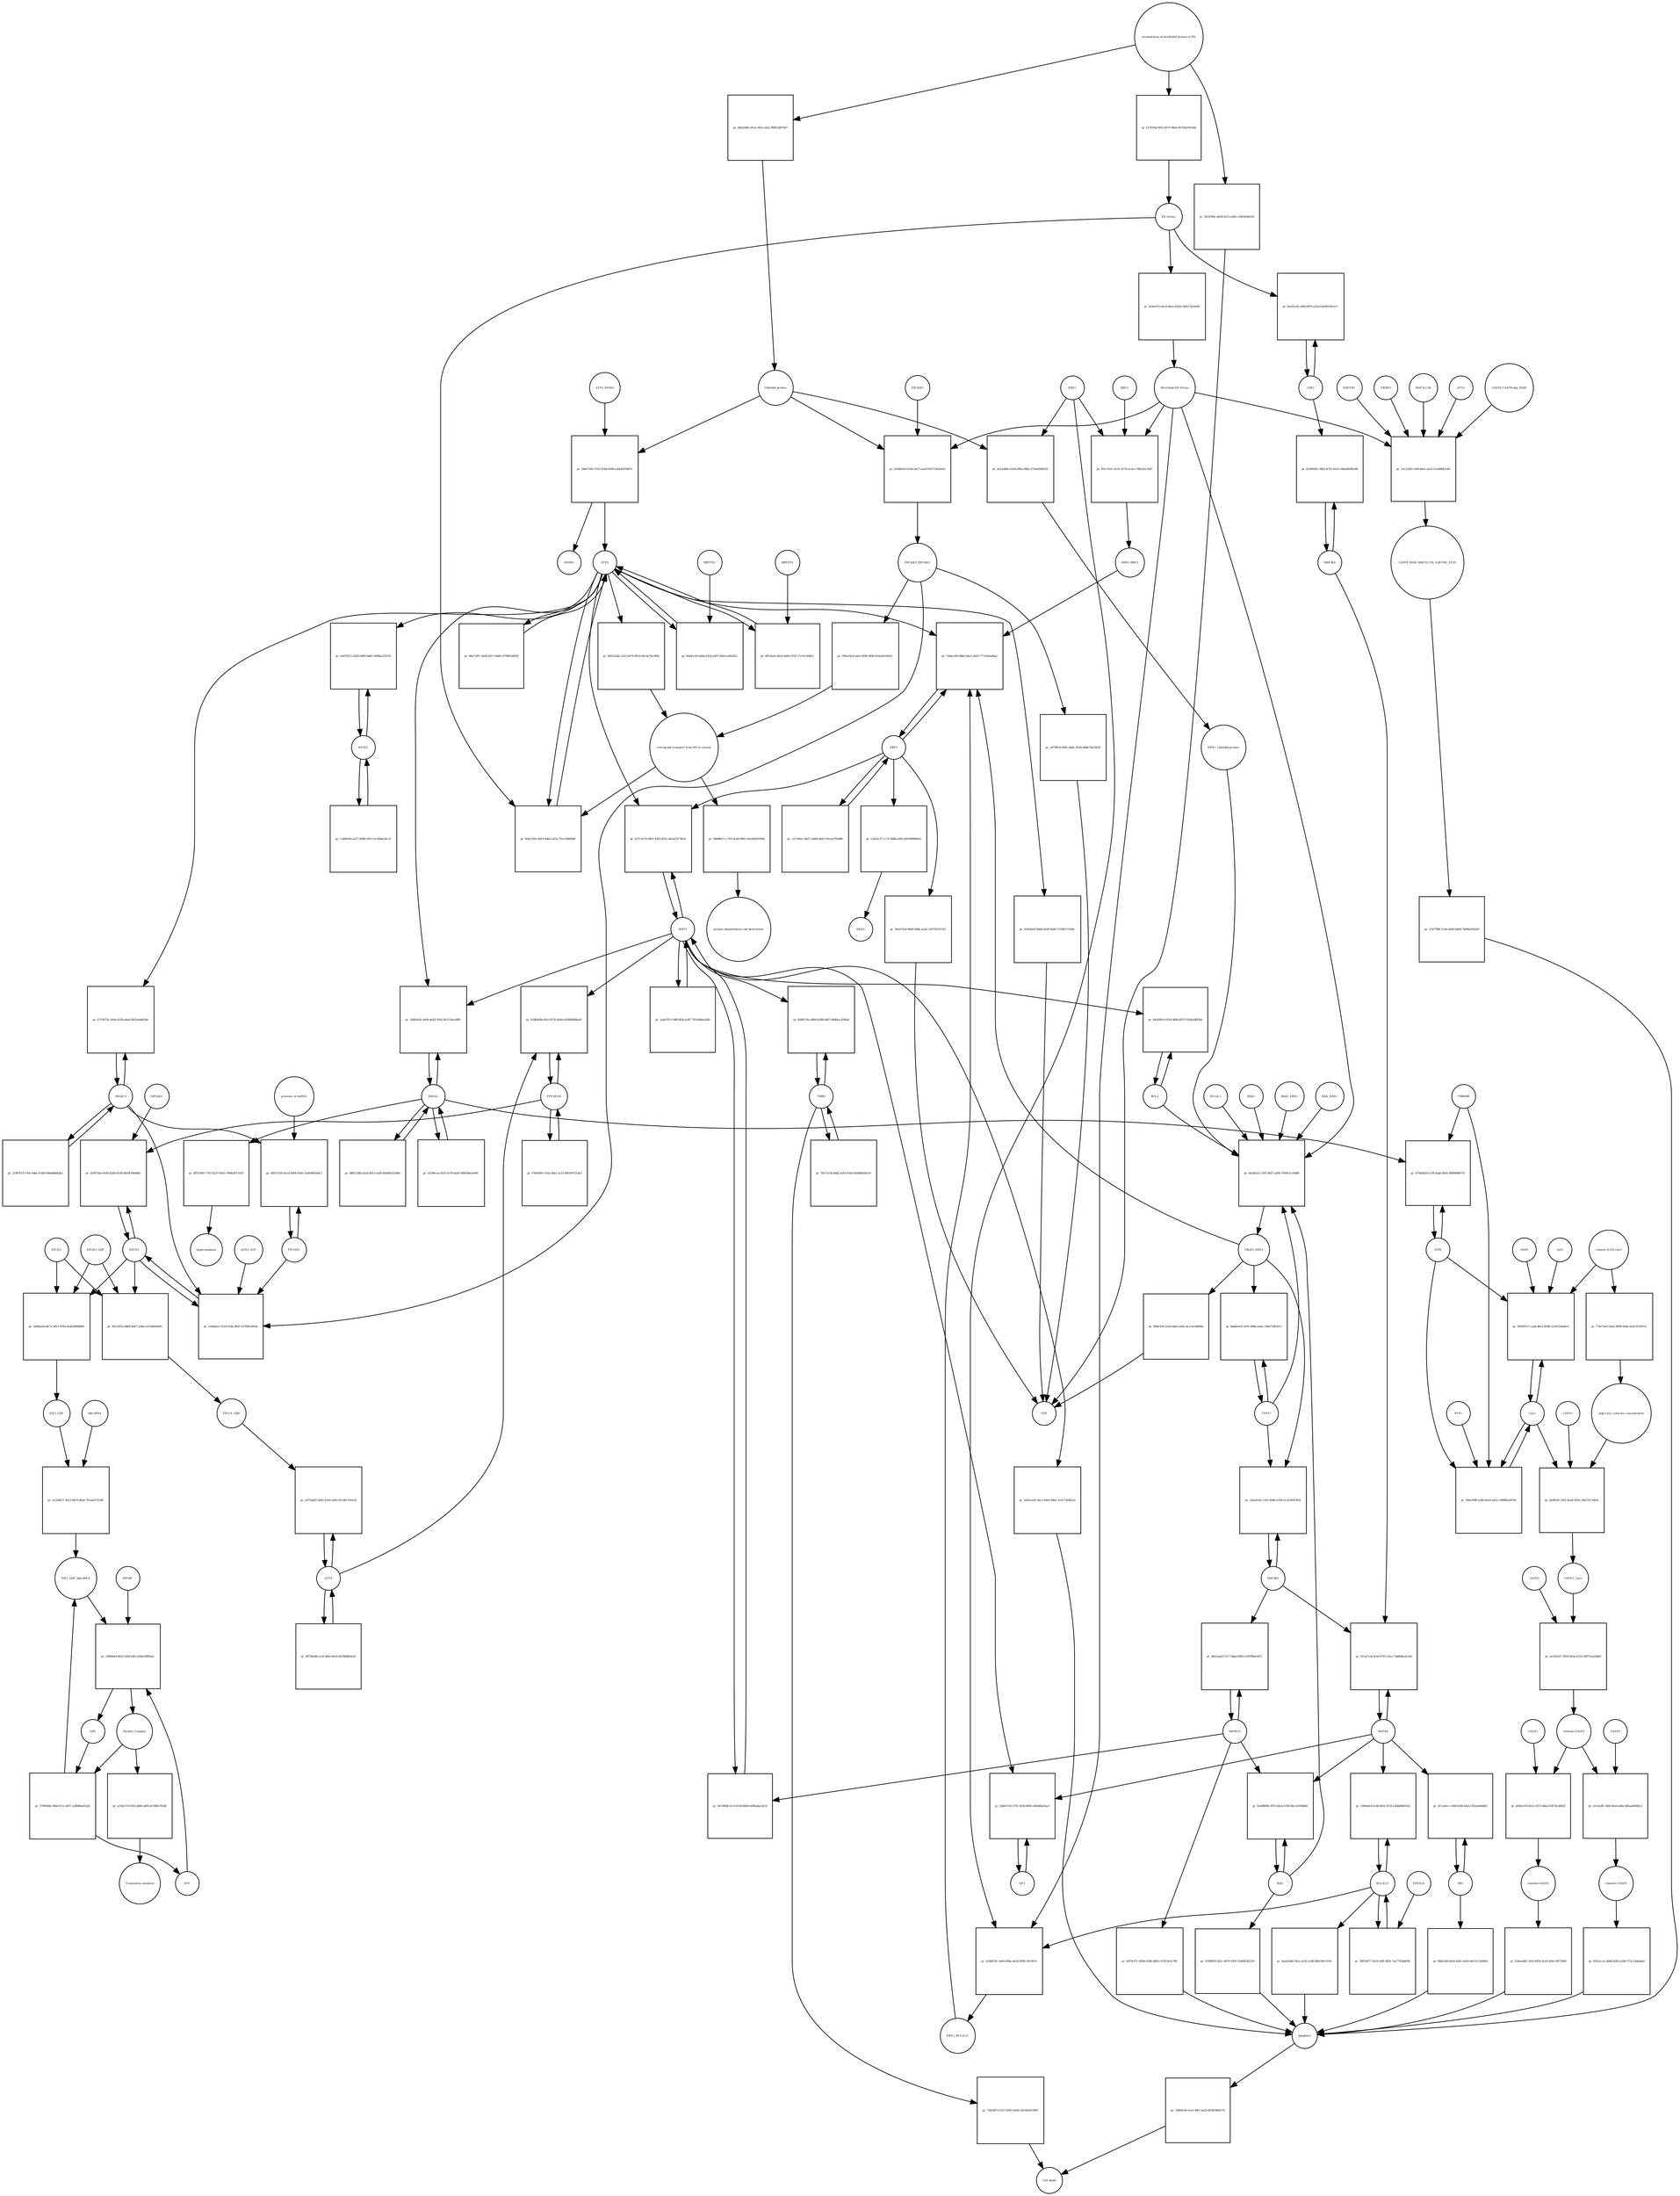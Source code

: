 strict digraph  {
ATF6_HSPA5 [annotation="", bipartite=0, cls=complex, fontsize=4, label=ATF6_HSPA5, shape=circle];
"pr_188e7595-3743-47bd-8290-a2b045f3987e" [annotation="", bipartite=1, cls=process, fontsize=4, label="pr_188e7595-3743-47bd-8290-a2b045f3987e", shape=square];
ATF6 [annotation="urn_miriam_hgnc.symbol_ATF6", bipartite=0, cls=macromolecule, fontsize=4, label=ATF6, shape=circle];
HSPA5 [annotation="urn_miriam_hgnc.symbol_HSPA5", bipartite=0, cls=macromolecule, fontsize=4, label=HSPA5, shape=circle];
"Unfolded protein" [annotation="", bipartite=0, cls=macromolecule, fontsize=4, label="Unfolded protein", shape=circle];
ERN1 [annotation="urn_miriam_hgnc.symbol_ERN1", bipartite=0, cls=macromolecule, fontsize=4, label=ERN1, shape=circle];
"pr_e612a89a-b1e8-499a-99b2-375eb208d15f" [annotation="", bipartite=1, cls=process, fontsize=4, label="pr_e612a89a-b1e8-499a-99b2-375eb208d15f", shape=square];
"ERN1_Unfolded protein" [annotation="", bipartite=0, cls=complex, fontsize=4, label="ERN1_Unfolded protein", shape=circle];
EIF2AK3_EIF2AK3 [annotation="", bipartite=0, cls=complex, fontsize=4, label=EIF2AK3_EIF2AK3, shape=circle];
"pr_204a1bc8-aae5-4f9b-900b-61bee6c9d5e1" [annotation="", bipartite=1, cls=process, fontsize=4, label="pr_204a1bc8-aae5-4f9b-900b-61bee6c9d5e1", shape=square];
"retrograde transport from ER to cytosol" [annotation="", bipartite=0, cls=phenotype, fontsize=4, label="retrograde transport from ER to cytosol", shape=circle];
"pr_685223b2-2143-4479-8914-44c4a74c369d" [annotation="", bipartite=1, cls=process, fontsize=4, label="pr_685223b2-2143-4479-8914-44c4a74c369d", shape=square];
"pr_08d98e7c-c703-4cb8-969c-0e636843595b" [annotation="", bipartite=1, cls=process, fontsize=4, label="pr_08d98e7c-c703-4cb8-969c-0e636843595b", shape=square];
"protein ubiquitination and destruction" [annotation="", bipartite=0, cls=phenotype, fontsize=4, label="protein ubiquitination and destruction", shape=circle];
"pr_ba54b252-35f5-4fd7-ad36-7050e1c10d88" [annotation="", bipartite=1, cls=process, fontsize=4, label="pr_ba54b252-35f5-4fd7-ad36-7050e1c10d88", shape=square];
TRAF2_ERN1 [annotation="", bipartite=0, cls=complex, fontsize=4, label=TRAF2_ERN1, shape=circle];
BAK1_ERN1 [annotation="", bipartite=0, cls=complex, fontsize=4, label=BAK1_ERN1, shape=circle];
BAX_ERN1 [annotation="", bipartite=0, cls=complex, fontsize=4, label=BAX_ERN1, shape=circle];
BCL2 [annotation="urn_miriam_hgnc.symbol_BCL2", bipartite=0, cls="nucleic acid feature", fontsize=4, label=BCL2, shape=circle];
BCL2L1 [annotation="urn_miriam_hgnc.symbol_BCL2L1", bipartite=0, cls=macromolecule, fontsize=4, label=BCL2L1, shape=circle];
"Persistant ER Stress" [annotation="", bipartite=0, cls=phenotype, fontsize=4, label="Persistant ER Stress", shape=circle];
BAX [annotation="urn_miriam_hgnc.symbol_BAX", bipartite=0, cls=macromolecule, fontsize=4, label=BAX, shape=circle];
BAK1 [annotation="urn_miriam_hgnc.symbol_BAK1", bipartite=0, cls=macromolecule, fontsize=4, label=BAK1, shape=circle];
TRAF2 [annotation="urn_miriam_hgnc.symbol_TRAF2", bipartite=0, cls=macromolecule, fontsize=4, label=TRAF2, shape=circle];
XBP1 [annotation="urn_miriam_hgnc.symbol_XBP1", bipartite=0, cls=macromolecule, fontsize=4, label=XBP1, shape=circle];
"pr_7e8ee200-9db0-44e3-a836-777c0eeabba1" [annotation="", bipartite=1, cls=process, fontsize=4, label="pr_7e8ee200-9db0-44e3-a836-777c0eeabba1", shape=square];
ERN1_BBC3 [annotation="", bipartite=0, cls=complex, fontsize=4, label=ERN1_BBC3, shape=circle];
ERN1_BCL2L11 [annotation="", bipartite=0, cls=complex, fontsize=4, label=ERN1_BCL2L11, shape=circle];
"pr_1a7300cc-bb57-44d9-8a82-16cea57bf486" [annotation="", bipartite=1, cls=process, fontsize=4, label="pr_1a7300cc-bb57-44d9-8a82-16cea57bf486", shape=square];
"pr_e2a03c37-1c7e-4b8d-af60-af618980b0d3" [annotation="", bipartite=1, cls=process, fontsize=4, label="pr_e2a03c37-1c7e-4b8d-af60-af618980b0d3", shape=square];
ERAD [annotation="", bipartite=0, cls=phenotype, fontsize=4, label=ERAD, shape=circle];
"pr_50eb72e9-0b60-468e-a5af-c5d756307c45" [annotation="", bipartite=1, cls=process, fontsize=4, label="pr_50eb72e9-0b60-468e-a5af-c5d756307c45", shape=square];
UPR [annotation="", bipartite=0, cls=phenotype, fontsize=4, label=UPR, shape=circle];
"pr_bbdde418-3e91-49dd-aab5-194d719b3011" [annotation="", bipartite=1, cls=process, fontsize=4, label="pr_bbdde418-3e91-49dd-aab5-194d719b3011", shape=square];
MAPK8 [annotation="urn_miriam_hgnc.symbol_MAPK8", bipartite=0, cls=macromolecule, fontsize=4, label=MAPK8, shape=circle];
"pr_613a11e4-bc5d-4761-93ce-7bd09da3e144" [annotation="", bipartite=1, cls=process, fontsize=4, label="pr_613a11e4-bc5d-4761-93ce-7bd09da3e144", shape=square];
MAP3K4 [annotation="urn_miriam_hgnc.symbol_MAP3K4", bipartite=0, cls=macromolecule, fontsize=4, label=MAP3K4, shape=circle];
MAP3K5 [annotation="urn_miriam_hgnc.symbol_MAP3K5", bipartite=0, cls=macromolecule, fontsize=4, label=MAP3K5, shape=circle];
MAPK14 [annotation="urn_miriam_hgnc.symbol_MAPK14", bipartite=0, cls=macromolecule, fontsize=4, label=MAPK14, shape=circle];
"pr_d6e1ead3-1517-48ad-8802-e5979b4c4f51" [annotation="", bipartite=1, cls=process, fontsize=4, label="pr_d6e1ead3-1517-48ad-8802-e5979b4c4f51", shape=square];
"pr_6d79c07c-0694-4286-bbf6-c07933cb1700" [annotation="", bipartite=1, cls=process, fontsize=4, label="pr_6d79c07c-0694-4286-bbf6-c07933cb1700", shape=square];
Apoptosis [annotation="", bipartite=0, cls=phenotype, fontsize=4, label=Apoptosis, shape=circle];
DDIT3 [annotation="urn_miriam_hgnc.symbol_DDIT3", bipartite=0, cls=macromolecule, fontsize=4, label=DDIT3, shape=circle];
"pr_0e7eff88-f1c9-4518-8668-b000ada32fc8" [annotation="", bipartite=1, cls=process, fontsize=4, label="pr_0e7eff88-f1c9-4518-8668-b000ada32fc8", shape=square];
"pr_dd3e1e64-5bc2-49e0-86b2-3e3c7360422a" [annotation="", bipartite=1, cls=process, fontsize=4, label="pr_dd3e1e64-5bc2-49e0-86b2-3e3c7360422a", shape=square];
"pr_b42059c9-0250-4bf6-8f55-97fab3d8f3be" [annotation="", bipartite=1, cls=process, fontsize=4, label="pr_b42059c9-0250-4bf6-8f55-97fab3d8f3be", shape=square];
"pr_bb451363-4819-4db2-a41b-755c39defb6f" [annotation="", bipartite=1, cls=process, fontsize=4, label="pr_bb451363-4819-4db2-a41b-755c39defb6f", shape=square];
"ER Stress" [annotation="", bipartite=0, cls=phenotype, fontsize=4, label="ER Stress", shape=circle];
"pr_b0a4ccf4-da8d-4324-a087-b5b5ca3b3553" [annotation="", bipartite=1, cls=process, fontsize=4, label="pr_b0a4ccf4-da8d-4324-a087-b5b5ca3b3553", shape=square];
MBTPS1 [annotation="urn_miriam_hgnc.symbol_MBTPS1", bipartite=0, cls=macromolecule, fontsize=4, label=MBTPS1, shape=circle];
"pr_f6f24e42-b416-4dd3-923f-1111fc92df2c" [annotation="", bipartite=1, cls=process, fontsize=4, label="pr_f6f24e42-b416-4dd3-923f-1111fc92df2c", shape=square];
MBTPS2 [annotation="urn_miriam_hgnc.symbol_MBTPS2", bipartite=0, cls=macromolecule, fontsize=4, label=MBTPS2, shape=circle];
"pr_b0e71f67-4d30-4527-bfd8-10786f1b893f" [annotation="", bipartite=1, cls=process, fontsize=4, label="pr_b0e71f67-4d30-4527-bfd8-10786f1b893f", shape=square];
"pr_1ade7f53-c98f-4f56-a587-7615d94aa2b8" [annotation="", bipartite=1, cls=process, fontsize=4, label="pr_1ade7f53-c98f-4f56-a587-7615d94aa2b8", shape=square];
"pr_627c2e74-5801-43b3-bf52-a9cde25736cb" [annotation="", bipartite=1, cls=process, fontsize=4, label="pr_627c2e74-5801-43b3-bf52-a9cde25736cb", shape=square];
EIF2S1 [annotation="urn_miriam_hgnc.symbol_EIF2S1", bipartite=0, cls=macromolecule, fontsize=4, label=EIF2S1, shape=circle];
"pr_cad6afa1-5516-418a-9f45-537f0655f0eb" [annotation="", bipartite=1, cls=process, fontsize=4, label="pr_cad6afa1-5516-418a-9f45-537f0655f0eb", shape=square];
GCN2_ATP [annotation="", bipartite=0, cls=complex, fontsize=4, label=GCN2_ATP, shape=circle];
EIF2AK2 [annotation="urn_miriam_hgnc.symbol_EIF2AK2", bipartite=0, cls=macromolecule, fontsize=4, label=EIF2AK2, shape=circle];
DNAJC3 [annotation="urn_miriam_hgnc.symbol_DNAJC3", bipartite=0, cls=macromolecule, fontsize=4, label=DNAJC3, shape=circle];
EIF2S2 [annotation="urn_miriam_hgnc.symbol_EIF2S2", bipartite=0, cls=macromolecule, fontsize=4, label=EIF2S2, shape=circle];
"pr_4e09aeed-de7a-4d13-959e-4cdf28889889" [annotation="", bipartite=1, cls=process, fontsize=4, label="pr_4e09aeed-de7a-4d13-959e-4cdf28889889", shape=square];
EIF2S3_GDP [annotation="", bipartite=0, cls=complex, fontsize=4, label=EIF2S3_GDP, shape=circle];
EIF2_GDP [annotation="", bipartite=0, cls=complex, fontsize=4, label=EIF2_GDP, shape=circle];
"EIF2_GDP_Met-tRNA" [annotation="", bipartite=0, cls=complex, fontsize=4, label="EIF2_GDP_Met-tRNA", shape=circle];
"pr_cf8400a9-8832-43fd-bfb3-b5fee00f9a2c" [annotation="", bipartite=1, cls=process, fontsize=4, label="pr_cf8400a9-8832-43fd-bfb3-b5fee00f9a2c", shape=square];
"Ternary Complex" [annotation="", bipartite=0, cls=complex, fontsize=4, label="Ternary Complex", shape=circle];
"EIF2B*" [annotation="", bipartite=0, cls=complex, fontsize=4, label="EIF2B*", shape=circle];
GTP [annotation="urn_miriam_obo.chebi_CHEBI%3A57600", bipartite=0, cls="simple chemical", fontsize=4, label=GTP, shape=circle];
GDP [annotation="urn_miriam_obo.chebi_CHEBI%3A65180", bipartite=0, cls="simple chemical", fontsize=4, label=GDP, shape=circle];
"pr_178f94db-39bd-471c-bf57-228088a47a63" [annotation="", bipartite=1, cls=process, fontsize=4, label="pr_178f94db-39bd-471c-bf57-228088a47a63", shape=square];
ATF4 [annotation="urn_miriam_hgnc.symbol_ATF4", bipartite=0, cls=macromolecule, fontsize=4, label=ATF4, shape=circle];
"pr_a9726dd7-de82-4544-a602-821d8c19aa34" [annotation="", bipartite=1, cls=process, fontsize=4, label="pr_a9726dd7-de82-4544-a602-821d8c19aa34", shape=square];
"EIF2-P_GDP" [annotation="", bipartite=0, cls=complex, fontsize=4, label="EIF2-P_GDP", shape=circle];
"pr_0976a0d6-ce2f-4fa6-9dc8-d21f8d8b5e26" [annotation="", bipartite=1, cls=process, fontsize=4, label="pr_0976a0d6-ce2f-4fa6-9dc8-d21f8d8b5e26", shape=square];
PPP1R15A [annotation="urn_miriam_hgnc.symbol_PPP1R15A", bipartite=0, cls=macromolecule, fontsize=4, label=PPP1R15A, shape=circle];
"pr_61960e8b-92e3-475f-9ab0-eb5660d88ae9" [annotation="", bipartite=1, cls=process, fontsize=4, label="pr_61960e8b-92e3-475f-9ab0-eb5660d88ae9", shape=square];
"pr_f760e802-255a-40a1-acf2-9b816972c4cf" [annotation="", bipartite=1, cls=process, fontsize=4, label="pr_f760e802-255a-40a1-acf2-9b816972c4cf", shape=square];
"pr_a1562710-81f4-4fd9-adf4-eb74fb2763df" [annotation="", bipartite=1, cls=process, fontsize=4, label="pr_a1562710-81f4-4fd9-adf4-eb74fb2763df", shape=square];
"Translation initiation" [annotation="", bipartite=0, cls=phenotype, fontsize=4, label="Translation initiation", shape=circle];
"pr_cdae419e-1183-4046-a194-513c82f47954" [annotation="", bipartite=1, cls=process, fontsize=4, label="pr_cdae419e-1183-4046-a194-513c82f47954", shape=square];
ERO1A [annotation="urn_miriam_hgnc.symbol_ERO1A", bipartite=0, cls=macromolecule, fontsize=4, label=ERO1A, shape=circle];
"pr_1b802a01-be9d-4e42-95d2-bf1125ecb991" [annotation="", bipartite=1, cls=process, fontsize=4, label="pr_1b802a01-be9d-4e42-95d2-bf1125ecb991", shape=square];
"pr_02390cee-f435-4278-8a05-98459beae09c" [annotation="", bipartite=1, cls=process, fontsize=4, label="pr_02390cee-f435-4278-8a05-98459beae09c", shape=square];
"pr_d16f75ba-9434-42bb-8538-48a9f166d862" [annotation="", bipartite=1, cls=process, fontsize=4, label="pr_d16f75ba-9434-42bb-8538-48a9f166d862", shape=square];
EIF2AK1 [annotation="urn_miriam_hgnc.symbol_EIF2AK1", bipartite=0, cls=macromolecule, fontsize=4, label=EIF2AK1, shape=circle];
"pr_b5288096-3975-443e-b7f8-8fec247986b0" [annotation="", bipartite=1, cls=process, fontsize=4, label="pr_b5288096-3975-443e-b7f8-8fec247986b0", shape=square];
"pr_5f3b9f95-262c-4d76-93f6-31b08f382326" [annotation="", bipartite=1, cls=process, fontsize=4, label="pr_5f3b9f95-262c-4d76-93f6-31b08f382326", shape=square];
"Ca2+" [annotation="urn_miriam_obo.chebi_CHEBI%3A29108", bipartite=0, cls="simple chemical", fontsize=4, label="Ca2+", shape=circle];
"pr_695697e7-caa4-46e3-8508-223453a6d4c0" [annotation="", bipartite=1, cls=process, fontsize=4, label="pr_695697e7-caa4-46e3-8508-223453a6d4c0", shape=square];
"release of ER Ca2+" [annotation="", bipartite=0, cls=phenotype, fontsize=4, label="release of ER Ca2+", shape=circle];
ITPR [annotation="urn_miriam_hgnc.symbol_ITPR1|urn_miriam_hgnc.symbol_ITPR2|urn_miriam_hgnc.symbol_ITPR3", bipartite=0, cls=macromolecule, fontsize=4, label=ITPR, shape=circle];
MAM [annotation="", bipartite=0, cls=phenotype, fontsize=4, label=MAM, shape=circle];
s619 [annotation="", bipartite=0, cls=complex, fontsize=4, label=s619, shape=circle];
"pr_b2565b01-39b3-4752-b525-34eb44286168" [annotation="", bipartite=1, cls=process, fontsize=4, label="pr_b2565b01-39b3-4752-b525-34eb44286168", shape=square];
CDK5 [annotation="urn_miriam_hgnc.symbol_CDK5", bipartite=0, cls=macromolecule, fontsize=4, label=CDK5, shape=circle];
"pr_4aef3ceb-cd0d-4079-a22e-b3e963541a7c" [annotation="", bipartite=1, cls="uncertain process", fontsize=4, label="pr_4aef3ceb-cd0d-4079-a22e-b3e963541a7c", shape=square];
"pr_1d0f4cb8-1ece-49fc-be23-d55ff38d017b" [annotation="", bipartite=1, cls=process, fontsize=4, label="pr_1d0f4cb8-1ece-49fc-be23-d55ff38d017b", shape=square];
"Cell death" [annotation="", bipartite=0, cls=phenotype, fontsize=4, label="Cell death", shape=circle];
"pr_56bc058f-a38b-4eb3-a432-c998f8a28209" [annotation="", bipartite=1, cls=process, fontsize=4, label="pr_56bc058f-a38b-4eb3-a432-c998f8a28209", shape=square];
TMBIM6 [annotation="urn_miriam_hgnc.symbol_TMBIM6", bipartite=0, cls=macromolecule, fontsize=4, label=TMBIM6, shape=circle];
RYR1 [annotation="urn_miriam_hgnc.symbol_RYR1", bipartite=0, cls=macromolecule, fontsize=4, label=RYR1, shape=circle];
EIF2AK3 [annotation="urn_miriam_hgnc.symbol_EIF2AK3", bipartite=0, cls=macromolecule, fontsize=4, label=EIF2AK3, shape=circle];
"pr_6184b910-d14d-4e27-aaa9-f555716d341b" [annotation="", bipartite=1, cls=process, fontsize=4, label="pr_6184b910-d14d-4e27-aaa9-f555716d341b", shape=square];
"pr_df253491-71f2-4225-9d53-7908c6f17e93" [annotation="", bipartite=1, cls=process, fontsize=4, label="pr_df253491-71f2-4225-9d53-7908c6f17e93", shape=square];
hyperoxidation [annotation="", bipartite=0, cls=phenotype, fontsize=4, label=hyperoxidation, shape=circle];
"pr_88812580-ab1d-4d13-aaf8-b6b4fb32e9b0" [annotation="", bipartite=1, cls=process, fontsize=4, label="pr_88812580-ab1d-4d13-aaf8-b6b4fb32e9b0", shape=square];
"pr_9c8eef15-6ec0-4ba2-b32d-c065174cbd50" [annotation="", bipartite=1, cls=process, fontsize=4, label="pr_9c8eef15-6ec0-4ba2-b32d-c065174cbd50", shape=square];
"CASP8_CASP8-ubq_FADD" [annotation="", bipartite=0, cls=complex, fontsize=4, label="CASP8_CASP8-ubq_FADD", shape=circle];
"pr_1ac216f5-c9fd-44a1-ae22-f1ea8fb013b5" [annotation="", bipartite=1, cls=process, fontsize=4, label="pr_1ac216f5-c9fd-44a1-ae22-f1ea8fb013b5", shape=square];
"SQSTM1 " [annotation="urn_miriam_hgnc.symbol_SQSTM1", bipartite=0, cls=macromolecule, fontsize=4, label="SQSTM1 ", shape=circle];
CASP8_FADD_MAP1LC3A_SQSTM1_ATG5 [annotation="", bipartite=0, cls=complex, fontsize=4, label=CASP8_FADD_MAP1LC3A_SQSTM1_ATG5, shape=circle];
TRIM13 [annotation="urn_miriam_hgnc.symbol_TRIM13", bipartite=0, cls=macromolecule, fontsize=4, label=TRIM13, shape=circle];
MAP1LC3A [annotation="urn_miriam_hgnc.symbol_MAP1LC3A", bipartite=0, cls=macromolecule, fontsize=4, label=MAP1LC3A, shape=circle];
ATG5 [annotation="urn_miriam_hgnc.symbol_ATG5", bipartite=0, cls=macromolecule, fontsize=4, label=ATG5, shape=circle];
"pr_51b778bf-51ab-4a83-b6b9-7bf98cf62a69" [annotation="", bipartite=1, cls=process, fontsize=4, label="pr_51b778bf-51ab-4a83-b6b9-7bf98cf62a69", shape=square];
"AP-1" [annotation="urn_miriam_hgnc.symbol_FOS|urn_miriam_hgnc.symbol_FOSB|urn_miriam_hgnc.symbol_FOSL1|urn_miriam_hgnc.symbol_FOSL2|urn_miriam_hgnc.symbol_JUN|urn_miriam_hgnc.symbol_JUNB|urn_miriam_hgnc.symbol_JUND", bipartite=0, cls=macromolecule, fontsize=4, label="AP-1", shape=circle];
"pr_5bb65724-3791-416f-8994-2f44b0a02acf" [annotation="", bipartite=1, cls=process, fontsize=4, label="pr_5bb65724-3791-416f-8994-2f44b0a02acf", shape=square];
"pr_0815125b-0a1d-4904-856e-5a9e0881b4c1" [annotation="", bipartite=1, cls=process, fontsize=4, label="pr_0815125b-0a1d-4904-856e-5a9e0881b4c1", shape=square];
"presence of dsRNA" [annotation="", bipartite=0, cls=phenotype, fontsize=4, label="presence of dsRNA", shape=circle];
"Met-tRNA" [annotation="urn_miriam_hgnc_HGNC%3A34779", bipartite=0, cls="nucleic acid feature", fontsize=4, label="Met-tRNA", shape=circle];
"pr_3e328417-5b15-46c9-96a6-7b1aa057e36f" [annotation="", bipartite=1, cls=process, fontsize=4, label="pr_3e328417-5b15-46c9-96a6-7b1aa057e36f", shape=square];
"pr_fd1c0352-db68-4e67-a3bb-e107d8a006fc" [annotation="", bipartite=1, cls=process, fontsize=4, label="pr_fd1c0352-db68-4e67-a3bb-e107d8a006fc", shape=square];
"accumulation of misfolded protein in ER" [annotation="", bipartite=0, cls=phenotype, fontsize=4, label="accumulation of misfolded protein in ER", shape=circle];
"pr_b6b2e893-d1ee-4f2e-ad22-9f8f52087407" [annotation="", bipartite=1, cls=process, fontsize=4, label="pr_b6b2e893-d1ee-4f2e-ad22-9f8f52087407", shape=square];
"pr_f27629af-ff62-4070-98e8-407d3b2933dd" [annotation="", bipartite=1, cls=process, fontsize=4, label="pr_f27629af-ff62-4070-98e8-407d3b2933dd", shape=square];
"pr_3624760c-8e08-4213-a901-cf6f5fe6b534" [annotation="", bipartite=1, cls=process, fontsize=4, label="pr_3624760c-8e08-4213-a901-cf6f5fe6b534", shape=square];
"pr_cd79ffe4-309c-4bbc-8356-4d8e70e22b26" [annotation="", bipartite=1, cls=process, fontsize=4, label="pr_cd79ffe4-309c-4bbc-8356-4d8e70e22b26", shape=square];
"pr_9fddcf59-21ab-48aa-a0d1-dc1cdcd66fbd" [annotation="", bipartite=1, cls=process, fontsize=4, label="pr_9fddcf59-21ab-48aa-a0d1-dc1cdcd66fbd", shape=square];
"pr_43434a0f-8ddd-4ad3-9a60-15186317eb4c" [annotation="", bipartite=1, cls=process, fontsize=4, label="pr_43434a0f-8ddd-4ad3-9a60-15186317eb4c", shape=square];
BCL2L11 [annotation="urn_miriam_hgnc.symbol_BCL2L11", bipartite=0, cls=macromolecule, fontsize=4, label=BCL2L11, shape=circle];
"pr_1090a9cb-fcb8-4032-872f-e3bbbfb67d23" [annotation="", bipartite=1, cls=process, fontsize=4, label="pr_1090a9cb-fcb8-4032-872f-e3bbbfb67d23", shape=square];
BID [annotation="urn_miriam_hgnc.symbol_BID", bipartite=0, cls=macromolecule, fontsize=4, label=BID, shape=circle];
"pr_411a44cc-146d-426f-bfae-f3f2ae846943" [annotation="", bipartite=1, cls=process, fontsize=4, label="pr_411a44cc-146d-426f-bfae-f3f2ae846943", shape=square];
"pr_4ee81db0-38ca-4192-a3df-8b0c98c1f541" [annotation="", bipartite=1, cls=process, fontsize=4, label="pr_4ee81db0-38ca-4192-a3df-8b0c98c1f541", shape=square];
"pr_f9b2cf46-bfe4-45d1-9a20-b4c01c2444b9" [annotation="", bipartite=1, cls=process, fontsize=4, label="pr_f9b2cf46-bfe4-45d1-9a20-b4c01c2444b9", shape=square];
"pr_4c88d78c-5e60-49be-ba34-099fc30c9414" [annotation="", bipartite=1, cls=process, fontsize=4, label="pr_4c88d78c-5e60-49be-ba34-099fc30c9414", shape=square];
"pr_851c7e5c-0125-4176-ac3e-c766c62c3047" [annotation="", bipartite=1, cls=process, fontsize=4, label="pr_851c7e5c-0125-4176-ac3e-c766c62c3047", shape=square];
BBC3 [annotation="urn_miriam_hgnc.symbol_BBC3", bipartite=0, cls=macromolecule, fontsize=4, label=BBC3, shape=circle];
"pr_78d76d77-3e54-44ff-9d5e-7ae7783dd658" [annotation="", bipartite=1, cls=process, fontsize=4, label="pr_78d76d77-3e54-44ff-9d5e-7ae7783dd658", shape=square];
PPP2CA [annotation="urn_miriam_hgnc.symbol_PPP2CA", bipartite=0, cls=macromolecule, fontsize=4, label=PPP2CA, shape=circle];
TRIB3 [annotation="urn_miriam_hgnc.symbol_TRIB3", bipartite=0, cls=macromolecule, fontsize=4, label=TRIB3, shape=circle];
"pr_b09d274a-6864-4588-b467-d9d0ca3296a8" [annotation="", bipartite=1, cls=process, fontsize=4, label="pr_b09d274a-6864-4588-b467-d9d0ca3296a8", shape=square];
"pr_76e7313b-0bd2-43f5-b18d-44d4f6b302c9" [annotation="", bipartite=1, cls=process, fontsize=4, label="pr_76e7313b-0bd2-43f5-b18d-44d4f6b302c9", shape=square];
"pr_75d34f53-5257-4391-ba60-2a55b5e67d63" [annotation="", bipartite=1, cls=process, fontsize=4, label="pr_75d34f53-5257-4391-ba60-2a55b5e67d63", shape=square];
"pr_77dc7eb3-0a42-4899-92de-ab3c551f9311" [annotation="", bipartite=1, cls=process, fontsize=4, label="pr_77dc7eb3-0a42-4899-92de-ab3c551f9311", shape=square];
"high Ca2+ cytosolic concentration" [annotation="", bipartite=0, cls=phenotype, fontsize=4, label="high Ca2+ cytosolic concentration", shape=circle];
"pr_4713872a-1eb9-4530-a4ed-5655eebbf26d" [annotation="", bipartite=1, cls=process, fontsize=4, label="pr_4713872a-1eb9-4530-a4ed-5655eebbf26d", shape=square];
"pr_21967f33-376e-44be-9248-f046dbdb82b2" [annotation="", bipartite=1, cls=process, fontsize=4, label="pr_21967f33-376e-44be-9248-f046dbdb82b2", shape=square];
"pr_d746b829-a728-4a8a-8feb-390660dff7f1" [annotation="", bipartite=1, cls=process, fontsize=4, label="pr_d746b829-a728-4a8a-8feb-390660dff7f1", shape=square];
CASP4 [annotation="urn_miriam_hgnc.symbol_CASP4", bipartite=0, cls=macromolecule, fontsize=4, label=CASP4, shape=circle];
"pr_ac652e07-3924-403d-b7d2-56972a3a06b5" [annotation="", bipartite=1, cls=process, fontsize=4, label="pr_ac652e07-3924-403d-b7d2-56972a3a06b5", shape=square];
"cleaved~CASP4" [annotation="urn_miriam_hgnc.symbol_CASP4", bipartite=0, cls=macromolecule, fontsize=4, label="cleaved~CASP4", shape=circle];
"CAPN1_Ca2+" [annotation="", bipartite=0, cls=complex, fontsize=4, label="CAPN1_Ca2+", shape=circle];
CASP3 [annotation="urn_miriam_hgnc.symbol_CASP3", bipartite=0, cls=macromolecule, fontsize=4, label=CASP3, shape=circle];
"pr_d54bc016-d223-4572-88a4-f5ff70c4802f" [annotation="", bipartite=1, cls=process, fontsize=4, label="pr_d54bc016-d223-4572-88a4-f5ff70c4802f", shape=square];
"cleaved~CASP3" [annotation="urn_miriam_hgnc.symbol_CASP3", bipartite=0, cls=macromolecule, fontsize=4, label="cleaved~CASP3", shape=circle];
CASP9 [annotation="urn_miriam_hgnc.symbol_CSAP9", bipartite=0, cls=macromolecule, fontsize=4, label=CASP9, shape=circle];
"pr_41c6e2ff-1bdf-44ed-a06e-bf6aa60940c2" [annotation="", bipartite=1, cls=process, fontsize=4, label="pr_41c6e2ff-1bdf-44ed-a06e-bf6aa60940c2", shape=square];
"cleaved~CASP9" [annotation="urn_miriam_hgnc.symbol_CASP9", bipartite=0, cls=macromolecule, fontsize=4, label="cleaved~CASP9", shape=circle];
CAPN1 [annotation="urn_miriam_hgnc.symbol_CAPN1", bipartite=0, cls=macromolecule, fontsize=4, label=CAPN1, shape=circle];
"pr_bfaff02f-33b1-4ea4-9d2b-24627ac3dfeb" [annotation="", bipartite=1, cls=process, fontsize=4, label="pr_bfaff02f-33b1-4ea4-9d2b-24627ac3dfeb", shape=square];
"pr_b34ead68-7e04-495b-9ce9-268cc9472489" [annotation="", bipartite=1, cls=process, fontsize=4, label="pr_b34ead68-7e04-495b-9ce9-268cc9472489", shape=square];
"pr_85d1ec1e-d648-4283-a286-372c23dadde9" [annotation="", bipartite=1, cls=process, fontsize=4, label="pr_85d1ec1e-d648-4283-a286-372c23dadde9", shape=square];
HYOU1 [annotation="urn_miriam_hgnc.symbol_HYOU1", bipartite=0, cls=macromolecule, fontsize=4, label=HYOU1, shape=circle];
"pr_e4478515-281b-49f8-bbdf-1d60be235154" [annotation="", bipartite=1, cls=process, fontsize=4, label="pr_e4478515-281b-49f8-bbdf-1d60be235154", shape=square];
"pr_c3dfb304-ea37-4948-a955-e1c46de24cc8" [annotation="", bipartite=1, cls=process, fontsize=4, label="pr_c3dfb304-ea37-4948-a955-e1c46de24cc8", shape=square];
ATF6_HSPA5 -> "pr_188e7595-3743-47bd-8290-a2b045f3987e"  [annotation="", interaction_type=consumption];
"pr_188e7595-3743-47bd-8290-a2b045f3987e" -> ATF6  [annotation="", interaction_type=production];
"pr_188e7595-3743-47bd-8290-a2b045f3987e" -> HSPA5  [annotation="", interaction_type=production];
ATF6 -> "pr_685223b2-2143-4479-8914-44c4a74c369d"  [annotation="", interaction_type=consumption];
ATF6 -> "pr_7e8ee200-9db0-44e3-a836-777c0eeabba1"  [annotation="urn_miriam_pubmed_26587781|urn_miriam_pubmed_23430059", interaction_type=catalysis];
ATF6 -> "pr_bb451363-4819-4db2-a41b-755c39defb6f"  [annotation="", interaction_type=consumption];
ATF6 -> "pr_b0a4ccf4-da8d-4324-a087-b5b5ca3b3553"  [annotation="", interaction_type=consumption];
ATF6 -> "pr_f6f24e42-b416-4dd3-923f-1111fc92df2c"  [annotation="", interaction_type=consumption];
ATF6 -> "pr_b0e71f67-4d30-4527-bfd8-10786f1b893f"  [annotation="", interaction_type=consumption];
ATF6 -> "pr_627c2e74-5801-43b3-bf52-a9cde25736cb"  [annotation="urn_miriam_pubmed_26587781|urn_miriam_pubmed_17991856|urn_miriam_pubmed_28843399", interaction_type=catalysis];
ATF6 -> "pr_1b802a01-be9d-4e42-95d2-bf1125ecb991"  [annotation="urn_miriam_pubmed_23850759|urn_miriam_pubmed_25387528", interaction_type=catalysis];
ATF6 -> "pr_43434a0f-8ddd-4ad3-9a60-15186317eb4c"  [annotation="", interaction_type=consumption];
ATF6 -> "pr_4713872a-1eb9-4530-a4ed-5655eebbf26d"  [annotation="urn_miriam_pubmed_12601012|urn_miriam_pubmed_18360008", interaction_type=catalysis];
ATF6 -> "pr_e4478515-281b-49f8-bbdf-1d60be235154"  [annotation=urn_miriam_pubmed_18360008, interaction_type=catalysis];
"Unfolded protein" -> "pr_188e7595-3743-47bd-8290-a2b045f3987e"  [annotation="urn_miriam_pubmed_19509052|urn_miriam_pubmed_12847084|urn_miriam_pubmed_23850759", interaction_type=catalysis];
"Unfolded protein" -> "pr_e612a89a-b1e8-499a-99b2-375eb208d15f"  [annotation="", interaction_type=consumption];
"Unfolded protein" -> "pr_6184b910-d14d-4e27-aaa9-f555716d341b"  [annotation=urn_miriam_pubmed_17991856, interaction_type=catalysis];
ERN1 -> "pr_e612a89a-b1e8-499a-99b2-375eb208d15f"  [annotation="", interaction_type=consumption];
ERN1 -> "pr_4c88d78c-5e60-49be-ba34-099fc30c9414"  [annotation="", interaction_type=consumption];
ERN1 -> "pr_851c7e5c-0125-4176-ac3e-c766c62c3047"  [annotation="", interaction_type=consumption];
"pr_e612a89a-b1e8-499a-99b2-375eb208d15f" -> "ERN1_Unfolded protein"  [annotation="", interaction_type=production];
"ERN1_Unfolded protein" -> "pr_ba54b252-35f5-4fd7-ad36-7050e1c10d88"  [annotation="", interaction_type=consumption];
EIF2AK3_EIF2AK3 -> "pr_204a1bc8-aae5-4f9b-900b-61bee6c9d5e1"  [annotation="", interaction_type=consumption];
EIF2AK3_EIF2AK3 -> "pr_cad6afa1-5516-418a-9f45-537f0655f0eb"  [annotation="urn_miriam_pubmed_12667446|urn_miriam_pubmed_16246152|urn_miriam_pubmed_12601012|urn_miriam_pubmed_23850759|urn_miriam_pubmed_18360008|urn_miriam_pubmed_26587781", interaction_type=catalysis];
EIF2AK3_EIF2AK3 -> "pr_cd79ffe4-309c-4bbc-8356-4d8e70e22b26"  [annotation="", interaction_type=consumption];
"pr_204a1bc8-aae5-4f9b-900b-61bee6c9d5e1" -> "retrograde transport from ER to cytosol"  [annotation="", interaction_type=production];
"retrograde transport from ER to cytosol" -> "pr_08d98e7c-c703-4cb8-969c-0e636843595b"  [annotation="", interaction_type=consumption];
"retrograde transport from ER to cytosol" -> "pr_bb451363-4819-4db2-a41b-755c39defb6f"  [annotation="urn_miriam_pubmed_18360008|urn_miriam_pubmed_17991856|urn_miriam_pubmed_26587781|urn_miriam_pubmed_12847084", interaction_type=inhibition];
"pr_685223b2-2143-4479-8914-44c4a74c369d" -> "retrograde transport from ER to cytosol"  [annotation="", interaction_type=production];
"pr_08d98e7c-c703-4cb8-969c-0e636843595b" -> "protein ubiquitination and destruction"  [annotation="", interaction_type=production];
"pr_ba54b252-35f5-4fd7-ad36-7050e1c10d88" -> TRAF2_ERN1  [annotation="", interaction_type=production];
TRAF2_ERN1 -> "pr_7e8ee200-9db0-44e3-a836-777c0eeabba1"  [annotation="urn_miriam_pubmed_26587781|urn_miriam_pubmed_23430059", interaction_type=catalysis];
TRAF2_ERN1 -> "pr_bbdde418-3e91-49dd-aab5-194d719b3011"  [annotation=urn_miriam_pubmed_23850759, interaction_type=catalysis];
TRAF2_ERN1 -> "pr_cdae419e-1183-4046-a194-513c82f47954"  [annotation=urn_miriam_pubmed_23850759, interaction_type=catalysis];
TRAF2_ERN1 -> "pr_9fddcf59-21ab-48aa-a0d1-dc1cdcd66fbd"  [annotation="", interaction_type=consumption];
BAK1_ERN1 -> "pr_ba54b252-35f5-4fd7-ad36-7050e1c10d88"  [annotation="urn_miriam_pubmed_23850759|urn_miriam_pubmed_23430059|urn_miriam_pubmed_26587781", interaction_type=catalysis];
BAX_ERN1 -> "pr_ba54b252-35f5-4fd7-ad36-7050e1c10d88"  [annotation="urn_miriam_pubmed_23850759|urn_miriam_pubmed_23430059|urn_miriam_pubmed_26587781", interaction_type=catalysis];
BCL2 -> "pr_ba54b252-35f5-4fd7-ad36-7050e1c10d88"  [annotation="urn_miriam_pubmed_23850759|urn_miriam_pubmed_23430059|urn_miriam_pubmed_26587781", interaction_type=inhibition];
BCL2 -> "pr_b42059c9-0250-4bf6-8f55-97fab3d8f3be"  [annotation="", interaction_type=consumption];
BCL2L1 -> "pr_ba54b252-35f5-4fd7-ad36-7050e1c10d88"  [annotation="urn_miriam_pubmed_23850759|urn_miriam_pubmed_23430059|urn_miriam_pubmed_26587781", interaction_type=inhibition];
"Persistant ER Stress" -> "pr_ba54b252-35f5-4fd7-ad36-7050e1c10d88"  [annotation="urn_miriam_pubmed_23850759|urn_miriam_pubmed_23430059|urn_miriam_pubmed_26587781", interaction_type=inhibition];
"Persistant ER Stress" -> "pr_6184b910-d14d-4e27-aaa9-f555716d341b"  [annotation=urn_miriam_pubmed_17991856, interaction_type=catalysis];
"Persistant ER Stress" -> "pr_1ac216f5-c9fd-44a1-ae22-f1ea8fb013b5"  [annotation=urn_miriam_pubmed_17991856, interaction_type=catalysis];
"Persistant ER Stress" -> "pr_4c88d78c-5e60-49be-ba34-099fc30c9414"  [annotation="urn_miriam_pubmed_23850759|urn_miriam_pubmed_23430059|urn_miriam_pubmed_26587781", interaction_type=inhibition];
"Persistant ER Stress" -> "pr_851c7e5c-0125-4176-ac3e-c766c62c3047"  [annotation="urn_miriam_pubmed_23430059|urn_miriam_pubmed_17991856", interaction_type=inhibition];
BAX -> "pr_ba54b252-35f5-4fd7-ad36-7050e1c10d88"  [annotation="urn_miriam_pubmed_23850759|urn_miriam_pubmed_23430059|urn_miriam_pubmed_26587781", interaction_type=catalysis];
BAX -> "pr_b5288096-3975-443e-b7f8-8fec247986b0"  [annotation="", interaction_type=consumption];
BAX -> "pr_5f3b9f95-262c-4d76-93f6-31b08f382326"  [annotation="", interaction_type=consumption];
BAK1 -> "pr_ba54b252-35f5-4fd7-ad36-7050e1c10d88"  [annotation="urn_miriam_pubmed_23850759|urn_miriam_pubmed_23430059|urn_miriam_pubmed_26587781", interaction_type=catalysis];
TRAF2 -> "pr_ba54b252-35f5-4fd7-ad36-7050e1c10d88"  [annotation="", interaction_type=consumption];
TRAF2 -> "pr_bbdde418-3e91-49dd-aab5-194d719b3011"  [annotation="", interaction_type=consumption];
TRAF2 -> "pr_cdae419e-1183-4046-a194-513c82f47954"  [annotation=urn_miriam_pubmed_23850759, interaction_type=catalysis];
XBP1 -> "pr_7e8ee200-9db0-44e3-a836-777c0eeabba1"  [annotation="", interaction_type=consumption];
XBP1 -> "pr_1a7300cc-bb57-44d9-8a82-16cea57bf486"  [annotation="", interaction_type=consumption];
XBP1 -> "pr_e2a03c37-1c7e-4b8d-af60-af618980b0d3"  [annotation="", interaction_type=consumption];
XBP1 -> "pr_50eb72e9-0b60-468e-a5af-c5d756307c45"  [annotation="", interaction_type=consumption];
XBP1 -> "pr_627c2e74-5801-43b3-bf52-a9cde25736cb"  [annotation="urn_miriam_pubmed_26587781|urn_miriam_pubmed_17991856|urn_miriam_pubmed_28843399", interaction_type=catalysis];
"pr_7e8ee200-9db0-44e3-a836-777c0eeabba1" -> XBP1  [annotation="", interaction_type=production];
ERN1_BBC3 -> "pr_7e8ee200-9db0-44e3-a836-777c0eeabba1"  [annotation="urn_miriam_pubmed_26587781|urn_miriam_pubmed_23430059", interaction_type=catalysis];
ERN1_BCL2L11 -> "pr_7e8ee200-9db0-44e3-a836-777c0eeabba1"  [annotation="urn_miriam_pubmed_26587781|urn_miriam_pubmed_23430059", interaction_type=catalysis];
"pr_1a7300cc-bb57-44d9-8a82-16cea57bf486" -> XBP1  [annotation="", interaction_type=production];
"pr_e2a03c37-1c7e-4b8d-af60-af618980b0d3" -> ERAD  [annotation="", interaction_type=production];
"pr_50eb72e9-0b60-468e-a5af-c5d756307c45" -> UPR  [annotation="", interaction_type=production];
"pr_bbdde418-3e91-49dd-aab5-194d719b3011" -> TRAF2  [annotation="", interaction_type=production];
MAPK8 -> "pr_613a11e4-bc5d-4761-93ce-7bd09da3e144"  [annotation="", interaction_type=consumption];
MAPK8 -> "pr_b5288096-3975-443e-b7f8-8fec247986b0"  [annotation="urn_miriam_pubmed_18191217|urn_miriam_pubmed_23430059", interaction_type=catalysis];
MAPK8 -> "pr_5bb65724-3791-416f-8994-2f44b0a02acf"  [annotation="urn_miriam_pubmed_26618107|urn_miriam_pubmed_26587781|urn_miriam_pubmed_23850759", interaction_type=catalysis];
MAPK8 -> "pr_1090a9cb-fcb8-4032-872f-e3bbbfb67d23"  [annotation="urn_miriam_pubmed_26018731|urn_miriam_pubmed_23850759", interaction_type=catalysis];
MAPK8 -> "pr_411a44cc-146d-426f-bfae-f3f2ae846943"  [annotation="urn_miriam_pubmed_23430059|urn_miriam_pubmed_11583631", interaction_type=catalysis];
"pr_613a11e4-bc5d-4761-93ce-7bd09da3e144" -> MAPK8  [annotation="", interaction_type=production];
MAP3K4 -> "pr_613a11e4-bc5d-4761-93ce-7bd09da3e144"  [annotation="urn_miriam_pubmed_18191217|urn_miriam_pubmed_23850759|urn_miriam_pubmed_26587781", interaction_type=catalysis];
MAP3K4 -> "pr_b2565b01-39b3-4752-b525-34eb44286168"  [annotation="", interaction_type=consumption];
MAP3K5 -> "pr_613a11e4-bc5d-4761-93ce-7bd09da3e144"  [annotation="urn_miriam_pubmed_18191217|urn_miriam_pubmed_23850759|urn_miriam_pubmed_26587781", interaction_type=catalysis];
MAP3K5 -> "pr_d6e1ead3-1517-48ad-8802-e5979b4c4f51"  [annotation="urn_miriam_pubmed_23850759|urn_miriam_pubmed_12215209", interaction_type=catalysis];
MAP3K5 -> "pr_cdae419e-1183-4046-a194-513c82f47954"  [annotation="", interaction_type=consumption];
MAPK14 -> "pr_d6e1ead3-1517-48ad-8802-e5979b4c4f51"  [annotation="", interaction_type=consumption];
MAPK14 -> "pr_6d79c07c-0694-4286-bbf6-c07933cb1700"  [annotation="", interaction_type=consumption];
MAPK14 -> "pr_0e7eff88-f1c9-4518-8668-b000ada32fc8"  [annotation="urn_miriam_pubmed_23850759|urn_miriam_pubmed_23430059|urn_miriam_pubmed_26137585", interaction_type=catalysis];
MAPK14 -> "pr_b5288096-3975-443e-b7f8-8fec247986b0"  [annotation="urn_miriam_pubmed_18191217|urn_miriam_pubmed_23430059", interaction_type=catalysis];
"pr_d6e1ead3-1517-48ad-8802-e5979b4c4f51" -> MAPK14  [annotation="", interaction_type=production];
"pr_6d79c07c-0694-4286-bbf6-c07933cb1700" -> Apoptosis  [annotation="", interaction_type=production];
Apoptosis -> "pr_1d0f4cb8-1ece-49fc-be23-d55ff38d017b"  [annotation="", interaction_type=consumption];
DDIT3 -> "pr_0e7eff88-f1c9-4518-8668-b000ada32fc8"  [annotation="", interaction_type=consumption];
DDIT3 -> "pr_dd3e1e64-5bc2-49e0-86b2-3e3c7360422a"  [annotation="", interaction_type=consumption];
DDIT3 -> "pr_b42059c9-0250-4bf6-8f55-97fab3d8f3be"  [annotation="urn_miriam_pubmed_30662442|urn_miriam_pubmed_23850759", interaction_type=inhibition];
DDIT3 -> "pr_1ade7f53-c98f-4f56-a587-7615d94aa2b8"  [annotation="", interaction_type=consumption];
DDIT3 -> "pr_627c2e74-5801-43b3-bf52-a9cde25736cb"  [annotation="", interaction_type=consumption];
DDIT3 -> "pr_61960e8b-92e3-475f-9ab0-eb5660d88ae9"  [annotation="urn_miriam_pubmed_23850759|urn_miriam_pubmed_31638256", interaction_type=catalysis];
DDIT3 -> "pr_1b802a01-be9d-4e42-95d2-bf1125ecb991"  [annotation="urn_miriam_pubmed_23850759|urn_miriam_pubmed_25387528", interaction_type=catalysis];
DDIT3 -> "pr_5bb65724-3791-416f-8994-2f44b0a02acf"  [annotation="urn_miriam_pubmed_26618107|urn_miriam_pubmed_26587781|urn_miriam_pubmed_23850759", interaction_type=catalysis];
DDIT3 -> "pr_b09d274a-6864-4588-b467-d9d0ca3296a8"  [annotation="urn_miriam_pubmed_23430059|urn_miriam_pubmed_18940792", interaction_type=catalysis];
"pr_0e7eff88-f1c9-4518-8668-b000ada32fc8" -> DDIT3  [annotation="", interaction_type=production];
"pr_dd3e1e64-5bc2-49e0-86b2-3e3c7360422a" -> Apoptosis  [annotation="", interaction_type=production];
"pr_b42059c9-0250-4bf6-8f55-97fab3d8f3be" -> BCL2  [annotation="", interaction_type=production];
"pr_bb451363-4819-4db2-a41b-755c39defb6f" -> ATF6  [annotation="", interaction_type=production];
"ER Stress" -> "pr_bb451363-4819-4db2-a41b-755c39defb6f"  [annotation="urn_miriam_pubmed_18360008|urn_miriam_pubmed_17991856|urn_miriam_pubmed_26587781|urn_miriam_pubmed_12847084", interaction_type=catalysis];
"ER Stress" -> "pr_4aef3ceb-cd0d-4079-a22e-b3e963541a7c"  [annotation=urn_miriam_pubmed_22388889, interaction_type=catalysis];
"ER Stress" -> "pr_9c8eef15-6ec0-4ba2-b32d-c065174cbd50"  [annotation="", interaction_type=consumption];
"pr_b0a4ccf4-da8d-4324-a087-b5b5ca3b3553" -> ATF6  [annotation="", interaction_type=production];
MBTPS1 -> "pr_b0a4ccf4-da8d-4324-a087-b5b5ca3b3553"  [annotation="urn_miriam_pubmed_18360008|urn_miriam_pubmed_17991856|urn_miriam_pubmed_26587781|urn_miriam_pubmed_23850759", interaction_type=catalysis];
"pr_f6f24e42-b416-4dd3-923f-1111fc92df2c" -> ATF6  [annotation="", interaction_type=production];
MBTPS2 -> "pr_f6f24e42-b416-4dd3-923f-1111fc92df2c"  [annotation="urn_miriam_pubmed_23850759|urn_miriam_pubmed_26587781|urn_miriam_pubmed_17991856|urn_miriam_pubmed_18360008", interaction_type=catalysis];
"pr_b0e71f67-4d30-4527-bfd8-10786f1b893f" -> ATF6  [annotation="", interaction_type=production];
"pr_1ade7f53-c98f-4f56-a587-7615d94aa2b8" -> DDIT3  [annotation="", interaction_type=production];
"pr_627c2e74-5801-43b3-bf52-a9cde25736cb" -> DDIT3  [annotation="", interaction_type=production];
EIF2S1 -> "pr_cad6afa1-5516-418a-9f45-537f0655f0eb"  [annotation="", interaction_type=consumption];
EIF2S1 -> "pr_4e09aeed-de7a-4d13-959e-4cdf28889889"  [annotation="", interaction_type=consumption];
EIF2S1 -> "pr_d16f75ba-9434-42bb-8538-48a9f166d862"  [annotation="", interaction_type=consumption];
EIF2S1 -> "pr_fd1c0352-db68-4e67-a3bb-e107d8a006fc"  [annotation="", interaction_type=consumption];
"pr_cad6afa1-5516-418a-9f45-537f0655f0eb" -> EIF2S1  [annotation="", interaction_type=production];
GCN2_ATP -> "pr_cad6afa1-5516-418a-9f45-537f0655f0eb"  [annotation="urn_miriam_pubmed_12667446|urn_miriam_pubmed_16246152|urn_miriam_pubmed_12601012|urn_miriam_pubmed_23850759|urn_miriam_pubmed_18360008|urn_miriam_pubmed_26587781", interaction_type=catalysis];
EIF2AK2 -> "pr_cad6afa1-5516-418a-9f45-537f0655f0eb"  [annotation="urn_miriam_pubmed_12667446|urn_miriam_pubmed_16246152|urn_miriam_pubmed_12601012|urn_miriam_pubmed_23850759|urn_miriam_pubmed_18360008|urn_miriam_pubmed_26587781", interaction_type=catalysis];
EIF2AK2 -> "pr_0815125b-0a1d-4904-856e-5a9e0881b4c1"  [annotation="", interaction_type=consumption];
DNAJC3 -> "pr_cad6afa1-5516-418a-9f45-537f0655f0eb"  [annotation="urn_miriam_pubmed_12667446|urn_miriam_pubmed_16246152|urn_miriam_pubmed_12601012|urn_miriam_pubmed_23850759|urn_miriam_pubmed_18360008|urn_miriam_pubmed_26587781", interaction_type=inhibition];
DNAJC3 -> "pr_0815125b-0a1d-4904-856e-5a9e0881b4c1"  [annotation="urn_miriam_pubmed_12601012|urn_miriam_pubmed_26587781|urn_miriam_pubmed_23850759", interaction_type=inhibition];
DNAJC3 -> "pr_4713872a-1eb9-4530-a4ed-5655eebbf26d"  [annotation="", interaction_type=consumption];
DNAJC3 -> "pr_21967f33-376e-44be-9248-f046dbdb82b2"  [annotation="", interaction_type=consumption];
EIF2S2 -> "pr_4e09aeed-de7a-4d13-959e-4cdf28889889"  [annotation="", interaction_type=consumption];
EIF2S2 -> "pr_fd1c0352-db68-4e67-a3bb-e107d8a006fc"  [annotation="", interaction_type=consumption];
"pr_4e09aeed-de7a-4d13-959e-4cdf28889889" -> EIF2_GDP  [annotation="", interaction_type=production];
EIF2S3_GDP -> "pr_4e09aeed-de7a-4d13-959e-4cdf28889889"  [annotation="", interaction_type=consumption];
EIF2S3_GDP -> "pr_fd1c0352-db68-4e67-a3bb-e107d8a006fc"  [annotation="", interaction_type=consumption];
EIF2_GDP -> "pr_3e328417-5b15-46c9-96a6-7b1aa057e36f"  [annotation="", interaction_type=consumption];
"EIF2_GDP_Met-tRNA" -> "pr_cf8400a9-8832-43fd-bfb3-b5fee00f9a2c"  [annotation="", interaction_type=consumption];
"pr_cf8400a9-8832-43fd-bfb3-b5fee00f9a2c" -> "Ternary Complex"  [annotation="", interaction_type=production];
"pr_cf8400a9-8832-43fd-bfb3-b5fee00f9a2c" -> GDP  [annotation="", interaction_type=production];
"Ternary Complex" -> "pr_178f94db-39bd-471c-bf57-228088a47a63"  [annotation="", interaction_type=consumption];
"Ternary Complex" -> "pr_a1562710-81f4-4fd9-adf4-eb74fb2763df"  [annotation="", interaction_type=consumption];
"EIF2B*" -> "pr_cf8400a9-8832-43fd-bfb3-b5fee00f9a2c"  [annotation="urn_miriam_pubmed_23850759|urn_miriam_pubmed_16246152", interaction_type=catalysis];
GTP -> "pr_cf8400a9-8832-43fd-bfb3-b5fee00f9a2c"  [annotation="", interaction_type=consumption];
GDP -> "pr_178f94db-39bd-471c-bf57-228088a47a63"  [annotation="", interaction_type=consumption];
"pr_178f94db-39bd-471c-bf57-228088a47a63" -> "EIF2_GDP_Met-tRNA"  [annotation="", interaction_type=production];
"pr_178f94db-39bd-471c-bf57-228088a47a63" -> GTP  [annotation="", interaction_type=production];
ATF4 -> "pr_a9726dd7-de82-4544-a602-821d8c19aa34"  [annotation="", interaction_type=consumption];
ATF4 -> "pr_0976a0d6-ce2f-4fa6-9dc8-d21f8d8b5e26"  [annotation="", interaction_type=consumption];
ATF4 -> "pr_61960e8b-92e3-475f-9ab0-eb5660d88ae9"  [annotation="urn_miriam_pubmed_23850759|urn_miriam_pubmed_31638256", interaction_type=catalysis];
"pr_a9726dd7-de82-4544-a602-821d8c19aa34" -> ATF4  [annotation="", interaction_type=production];
"EIF2-P_GDP" -> "pr_a9726dd7-de82-4544-a602-821d8c19aa34"  [annotation="urn_miriam_pubmed_15277680|urn_miriam_pubmed_16246152|urn_miriam_pubmed_23850759", interaction_type=catalysis];
"pr_0976a0d6-ce2f-4fa6-9dc8-d21f8d8b5e26" -> ATF4  [annotation="", interaction_type=production];
PPP1R15A -> "pr_61960e8b-92e3-475f-9ab0-eb5660d88ae9"  [annotation="", interaction_type=consumption];
PPP1R15A -> "pr_f760e802-255a-40a1-acf2-9b816972c4cf"  [annotation="", interaction_type=consumption];
PPP1R15A -> "pr_d16f75ba-9434-42bb-8538-48a9f166d862"  [annotation="urn_miriam_pubmed_23850759|urn_miriam_pubmed_12667446|urn_miriam_pubmed_16246152|urn_miriam_pubmed_12601012", interaction_type=catalysis];
"pr_61960e8b-92e3-475f-9ab0-eb5660d88ae9" -> PPP1R15A  [annotation="", interaction_type=production];
"pr_f760e802-255a-40a1-acf2-9b816972c4cf" -> PPP1R15A  [annotation="", interaction_type=production];
"pr_a1562710-81f4-4fd9-adf4-eb74fb2763df" -> "Translation initiation"  [annotation="", interaction_type=production];
"pr_cdae419e-1183-4046-a194-513c82f47954" -> MAP3K5  [annotation="", interaction_type=production];
ERO1A -> "pr_1b802a01-be9d-4e42-95d2-bf1125ecb991"  [annotation="", interaction_type=consumption];
ERO1A -> "pr_02390cee-f435-4278-8a05-98459beae09c"  [annotation="", interaction_type=consumption];
ERO1A -> "pr_df253491-71f2-4225-9d53-7908c6f17e93"  [annotation="", interaction_type=consumption];
ERO1A -> "pr_88812580-ab1d-4d13-aaf8-b6b4fb32e9b0"  [annotation="", interaction_type=consumption];
ERO1A -> "pr_d746b829-a728-4a8a-8feb-390660dff7f1"  [annotation="urn_miriam_pubmed_23850759|urn_miriam_pubmed_23430059", interaction_type=catalysis];
"pr_1b802a01-be9d-4e42-95d2-bf1125ecb991" -> ERO1A  [annotation="", interaction_type=production];
"pr_02390cee-f435-4278-8a05-98459beae09c" -> ERO1A  [annotation="", interaction_type=production];
"pr_d16f75ba-9434-42bb-8538-48a9f166d862" -> EIF2S1  [annotation="", interaction_type=production];
EIF2AK1 -> "pr_d16f75ba-9434-42bb-8538-48a9f166d862"  [annotation="urn_miriam_pubmed_23850759|urn_miriam_pubmed_12667446|urn_miriam_pubmed_16246152|urn_miriam_pubmed_12601012", interaction_type=catalysis];
"pr_b5288096-3975-443e-b7f8-8fec247986b0" -> BAX  [annotation="", interaction_type=production];
"pr_5f3b9f95-262c-4d76-93f6-31b08f382326" -> Apoptosis  [annotation="", interaction_type=production];
"Ca2+" -> "pr_695697e7-caa4-46e3-8508-223453a6d4c0"  [annotation="", interaction_type=consumption];
"Ca2+" -> "pr_56bc058f-a38b-4eb3-a432-c998f8a28209"  [annotation="", interaction_type=consumption];
"Ca2+" -> "pr_bfaff02f-33b1-4ea4-9d2b-24627ac3dfeb"  [annotation="", interaction_type=consumption];
"pr_695697e7-caa4-46e3-8508-223453a6d4c0" -> "Ca2+"  [annotation="", interaction_type=production];
"release of ER Ca2+" -> "pr_695697e7-caa4-46e3-8508-223453a6d4c0"  [annotation=urn_miriam_pubmed_23850759, interaction_type=catalysis];
"release of ER Ca2+" -> "pr_77dc7eb3-0a42-4899-92de-ab3c551f9311"  [annotation="", interaction_type=consumption];
ITPR -> "pr_695697e7-caa4-46e3-8508-223453a6d4c0"  [annotation=urn_miriam_pubmed_23850759, interaction_type=catalysis];
ITPR -> "pr_56bc058f-a38b-4eb3-a432-c998f8a28209"  [annotation=urn_miriam_pubmed_23850759, interaction_type=catalysis];
ITPR -> "pr_d746b829-a728-4a8a-8feb-390660dff7f1"  [annotation="", interaction_type=consumption];
MAM -> "pr_695697e7-caa4-46e3-8508-223453a6d4c0"  [annotation=urn_miriam_pubmed_23850759, interaction_type=catalysis];
s619 -> "pr_695697e7-caa4-46e3-8508-223453a6d4c0"  [annotation=urn_miriam_pubmed_23850759, interaction_type=catalysis];
"pr_b2565b01-39b3-4752-b525-34eb44286168" -> MAP3K4  [annotation="", interaction_type=production];
CDK5 -> "pr_b2565b01-39b3-4752-b525-34eb44286168"  [annotation=urn_miriam_pubmed_22388889, interaction_type=catalysis];
CDK5 -> "pr_4aef3ceb-cd0d-4079-a22e-b3e963541a7c"  [annotation="", interaction_type=consumption];
"pr_4aef3ceb-cd0d-4079-a22e-b3e963541a7c" -> CDK5  [annotation="", interaction_type=production];
"pr_1d0f4cb8-1ece-49fc-be23-d55ff38d017b" -> "Cell death"  [annotation="", interaction_type=production];
"pr_56bc058f-a38b-4eb3-a432-c998f8a28209" -> "Ca2+"  [annotation="", interaction_type=production];
TMBIM6 -> "pr_56bc058f-a38b-4eb3-a432-c998f8a28209"  [annotation=urn_miriam_pubmed_23850759, interaction_type=catalysis];
TMBIM6 -> "pr_d746b829-a728-4a8a-8feb-390660dff7f1"  [annotation="urn_miriam_pubmed_23850759|urn_miriam_pubmed_23430059", interaction_type=catalysis];
RYR1 -> "pr_56bc058f-a38b-4eb3-a432-c998f8a28209"  [annotation=urn_miriam_pubmed_23850759, interaction_type=catalysis];
EIF2AK3 -> "pr_6184b910-d14d-4e27-aaa9-f555716d341b"  [annotation="", interaction_type=consumption];
"pr_6184b910-d14d-4e27-aaa9-f555716d341b" -> EIF2AK3_EIF2AK3  [annotation="", interaction_type=production];
"pr_df253491-71f2-4225-9d53-7908c6f17e93" -> hyperoxidation  [annotation="", interaction_type=production];
"pr_88812580-ab1d-4d13-aaf8-b6b4fb32e9b0" -> ERO1A  [annotation="", interaction_type=production];
"pr_9c8eef15-6ec0-4ba2-b32d-c065174cbd50" -> "Persistant ER Stress"  [annotation="", interaction_type=production];
"CASP8_CASP8-ubq_FADD" -> "pr_1ac216f5-c9fd-44a1-ae22-f1ea8fb013b5"  [annotation="", interaction_type=consumption];
"pr_1ac216f5-c9fd-44a1-ae22-f1ea8fb013b5" -> CASP8_FADD_MAP1LC3A_SQSTM1_ATG5  [annotation="", interaction_type=production];
"SQSTM1 " -> "pr_1ac216f5-c9fd-44a1-ae22-f1ea8fb013b5"  [annotation="", interaction_type=consumption];
CASP8_FADD_MAP1LC3A_SQSTM1_ATG5 -> "pr_51b778bf-51ab-4a83-b6b9-7bf98cf62a69"  [annotation="", interaction_type=consumption];
TRIM13 -> "pr_1ac216f5-c9fd-44a1-ae22-f1ea8fb013b5"  [annotation=urn_miriam_pubmed_17991856, interaction_type=catalysis];
MAP1LC3A -> "pr_1ac216f5-c9fd-44a1-ae22-f1ea8fb013b5"  [annotation="", interaction_type=consumption];
ATG5 -> "pr_1ac216f5-c9fd-44a1-ae22-f1ea8fb013b5"  [annotation="", interaction_type=consumption];
"pr_51b778bf-51ab-4a83-b6b9-7bf98cf62a69" -> Apoptosis  [annotation="", interaction_type=production];
"AP-1" -> "pr_5bb65724-3791-416f-8994-2f44b0a02acf"  [annotation="", interaction_type=consumption];
"pr_5bb65724-3791-416f-8994-2f44b0a02acf" -> "AP-1"  [annotation="", interaction_type=production];
"pr_0815125b-0a1d-4904-856e-5a9e0881b4c1" -> EIF2AK2  [annotation="", interaction_type=production];
"presence of dsRNA" -> "pr_0815125b-0a1d-4904-856e-5a9e0881b4c1"  [annotation="urn_miriam_pubmed_12601012|urn_miriam_pubmed_26587781|urn_miriam_pubmed_23850759", interaction_type=catalysis];
"Met-tRNA" -> "pr_3e328417-5b15-46c9-96a6-7b1aa057e36f"  [annotation="", interaction_type=consumption];
"pr_3e328417-5b15-46c9-96a6-7b1aa057e36f" -> "EIF2_GDP_Met-tRNA"  [annotation="", interaction_type=production];
"pr_fd1c0352-db68-4e67-a3bb-e107d8a006fc" -> "EIF2-P_GDP"  [annotation="", interaction_type=production];
"accumulation of misfolded protein in ER" -> "pr_b6b2e893-d1ee-4f2e-ad22-9f8f52087407"  [annotation="", interaction_type=consumption];
"accumulation of misfolded protein in ER" -> "pr_f27629af-ff62-4070-98e8-407d3b2933dd"  [annotation="", interaction_type=consumption];
"accumulation of misfolded protein in ER" -> "pr_3624760c-8e08-4213-a901-cf6f5fe6b534"  [annotation="", interaction_type=consumption];
"pr_b6b2e893-d1ee-4f2e-ad22-9f8f52087407" -> "Unfolded protein"  [annotation="", interaction_type=production];
"pr_f27629af-ff62-4070-98e8-407d3b2933dd" -> "ER Stress"  [annotation="", interaction_type=production];
"pr_3624760c-8e08-4213-a901-cf6f5fe6b534" -> UPR  [annotation="", interaction_type=production];
"pr_cd79ffe4-309c-4bbc-8356-4d8e70e22b26" -> UPR  [annotation="", interaction_type=production];
"pr_9fddcf59-21ab-48aa-a0d1-dc1cdcd66fbd" -> UPR  [annotation="", interaction_type=production];
"pr_43434a0f-8ddd-4ad3-9a60-15186317eb4c" -> UPR  [annotation="", interaction_type=production];
BCL2L11 -> "pr_1090a9cb-fcb8-4032-872f-e3bbbfb67d23"  [annotation="", interaction_type=consumption];
BCL2L11 -> "pr_4ee81db0-38ca-4192-a3df-8b0c98c1f541"  [annotation="", interaction_type=consumption];
BCL2L11 -> "pr_4c88d78c-5e60-49be-ba34-099fc30c9414"  [annotation="", interaction_type=consumption];
BCL2L11 -> "pr_78d76d77-3e54-44ff-9d5e-7ae7783dd658"  [annotation="", interaction_type=consumption];
"pr_1090a9cb-fcb8-4032-872f-e3bbbfb67d23" -> BCL2L11  [annotation="", interaction_type=production];
BID -> "pr_411a44cc-146d-426f-bfae-f3f2ae846943"  [annotation="", interaction_type=consumption];
BID -> "pr_f9b2cf46-bfe4-45d1-9a20-b4c01c2444b9"  [annotation="", interaction_type=consumption];
"pr_411a44cc-146d-426f-bfae-f3f2ae846943" -> BID  [annotation="", interaction_type=production];
"pr_4ee81db0-38ca-4192-a3df-8b0c98c1f541" -> Apoptosis  [annotation="", interaction_type=production];
"pr_f9b2cf46-bfe4-45d1-9a20-b4c01c2444b9" -> Apoptosis  [annotation="", interaction_type=production];
"pr_4c88d78c-5e60-49be-ba34-099fc30c9414" -> ERN1_BCL2L11  [annotation="", interaction_type=production];
"pr_851c7e5c-0125-4176-ac3e-c766c62c3047" -> ERN1_BBC3  [annotation="", interaction_type=production];
BBC3 -> "pr_851c7e5c-0125-4176-ac3e-c766c62c3047"  [annotation="", interaction_type=consumption];
"pr_78d76d77-3e54-44ff-9d5e-7ae7783dd658" -> BCL2L11  [annotation="", interaction_type=production];
PPP2CA -> "pr_78d76d77-3e54-44ff-9d5e-7ae7783dd658"  [annotation="urn_miriam_pubmed_23850759|urn_miriam_pubmed_23430059", interaction_type=catalysis];
TRIB3 -> "pr_b09d274a-6864-4588-b467-d9d0ca3296a8"  [annotation="", interaction_type=consumption];
TRIB3 -> "pr_76e7313b-0bd2-43f5-b18d-44d4f6b302c9"  [annotation="", interaction_type=consumption];
TRIB3 -> "pr_75d34f53-5257-4391-ba60-2a55b5e67d63"  [annotation="", interaction_type=consumption];
"pr_b09d274a-6864-4588-b467-d9d0ca3296a8" -> TRIB3  [annotation="", interaction_type=production];
"pr_76e7313b-0bd2-43f5-b18d-44d4f6b302c9" -> TRIB3  [annotation="", interaction_type=production];
"pr_75d34f53-5257-4391-ba60-2a55b5e67d63" -> "Cell death"  [annotation="", interaction_type=production];
"pr_77dc7eb3-0a42-4899-92de-ab3c551f9311" -> "high Ca2+ cytosolic concentration"  [annotation="", interaction_type=production];
"high Ca2+ cytosolic concentration" -> "pr_bfaff02f-33b1-4ea4-9d2b-24627ac3dfeb"  [annotation=urn_miriam_pubmed_19931333, interaction_type=catalysis];
"pr_4713872a-1eb9-4530-a4ed-5655eebbf26d" -> DNAJC3  [annotation="", interaction_type=production];
"pr_21967f33-376e-44be-9248-f046dbdb82b2" -> DNAJC3  [annotation="", interaction_type=production];
"pr_d746b829-a728-4a8a-8feb-390660dff7f1" -> ITPR  [annotation="", interaction_type=production];
CASP4 -> "pr_ac652e07-3924-403d-b7d2-56972a3a06b5"  [annotation="", interaction_type=consumption];
"pr_ac652e07-3924-403d-b7d2-56972a3a06b5" -> "cleaved~CASP4"  [annotation="", interaction_type=production];
"cleaved~CASP4" -> "pr_d54bc016-d223-4572-88a4-f5ff70c4802f"  [annotation="urn_miriam_pubmed_19931333|urn_miriam_pubmed_26618107", interaction_type=catalysis];
"cleaved~CASP4" -> "pr_41c6e2ff-1bdf-44ed-a06e-bf6aa60940c2"  [annotation="urn_miriam_pubmed_19931333|urn_miriam_pubmed_26618107", interaction_type=catalysis];
"CAPN1_Ca2+" -> "pr_ac652e07-3924-403d-b7d2-56972a3a06b5"  [annotation=urn_miriam_pubmed_19931333, interaction_type=catalysis];
CASP3 -> "pr_d54bc016-d223-4572-88a4-f5ff70c4802f"  [annotation="", interaction_type=consumption];
"pr_d54bc016-d223-4572-88a4-f5ff70c4802f" -> "cleaved~CASP3"  [annotation="", interaction_type=production];
"cleaved~CASP3" -> "pr_b34ead68-7e04-495b-9ce9-268cc9472489"  [annotation="", interaction_type=consumption];
CASP9 -> "pr_41c6e2ff-1bdf-44ed-a06e-bf6aa60940c2"  [annotation="", interaction_type=consumption];
"pr_41c6e2ff-1bdf-44ed-a06e-bf6aa60940c2" -> "cleaved~CASP9"  [annotation="", interaction_type=production];
"cleaved~CASP9" -> "pr_85d1ec1e-d648-4283-a286-372c23dadde9"  [annotation="", interaction_type=consumption];
CAPN1 -> "pr_bfaff02f-33b1-4ea4-9d2b-24627ac3dfeb"  [annotation="", interaction_type=consumption];
"pr_bfaff02f-33b1-4ea4-9d2b-24627ac3dfeb" -> "CAPN1_Ca2+"  [annotation="", interaction_type=production];
"pr_b34ead68-7e04-495b-9ce9-268cc9472489" -> Apoptosis  [annotation="", interaction_type=production];
"pr_85d1ec1e-d648-4283-a286-372c23dadde9" -> Apoptosis  [annotation="", interaction_type=production];
HYOU1 -> "pr_e4478515-281b-49f8-bbdf-1d60be235154"  [annotation="", interaction_type=consumption];
HYOU1 -> "pr_c3dfb304-ea37-4948-a955-e1c46de24cc8"  [annotation="", interaction_type=consumption];
"pr_e4478515-281b-49f8-bbdf-1d60be235154" -> HYOU1  [annotation="", interaction_type=production];
"pr_c3dfb304-ea37-4948-a955-e1c46de24cc8" -> HYOU1  [annotation="", interaction_type=production];
}
